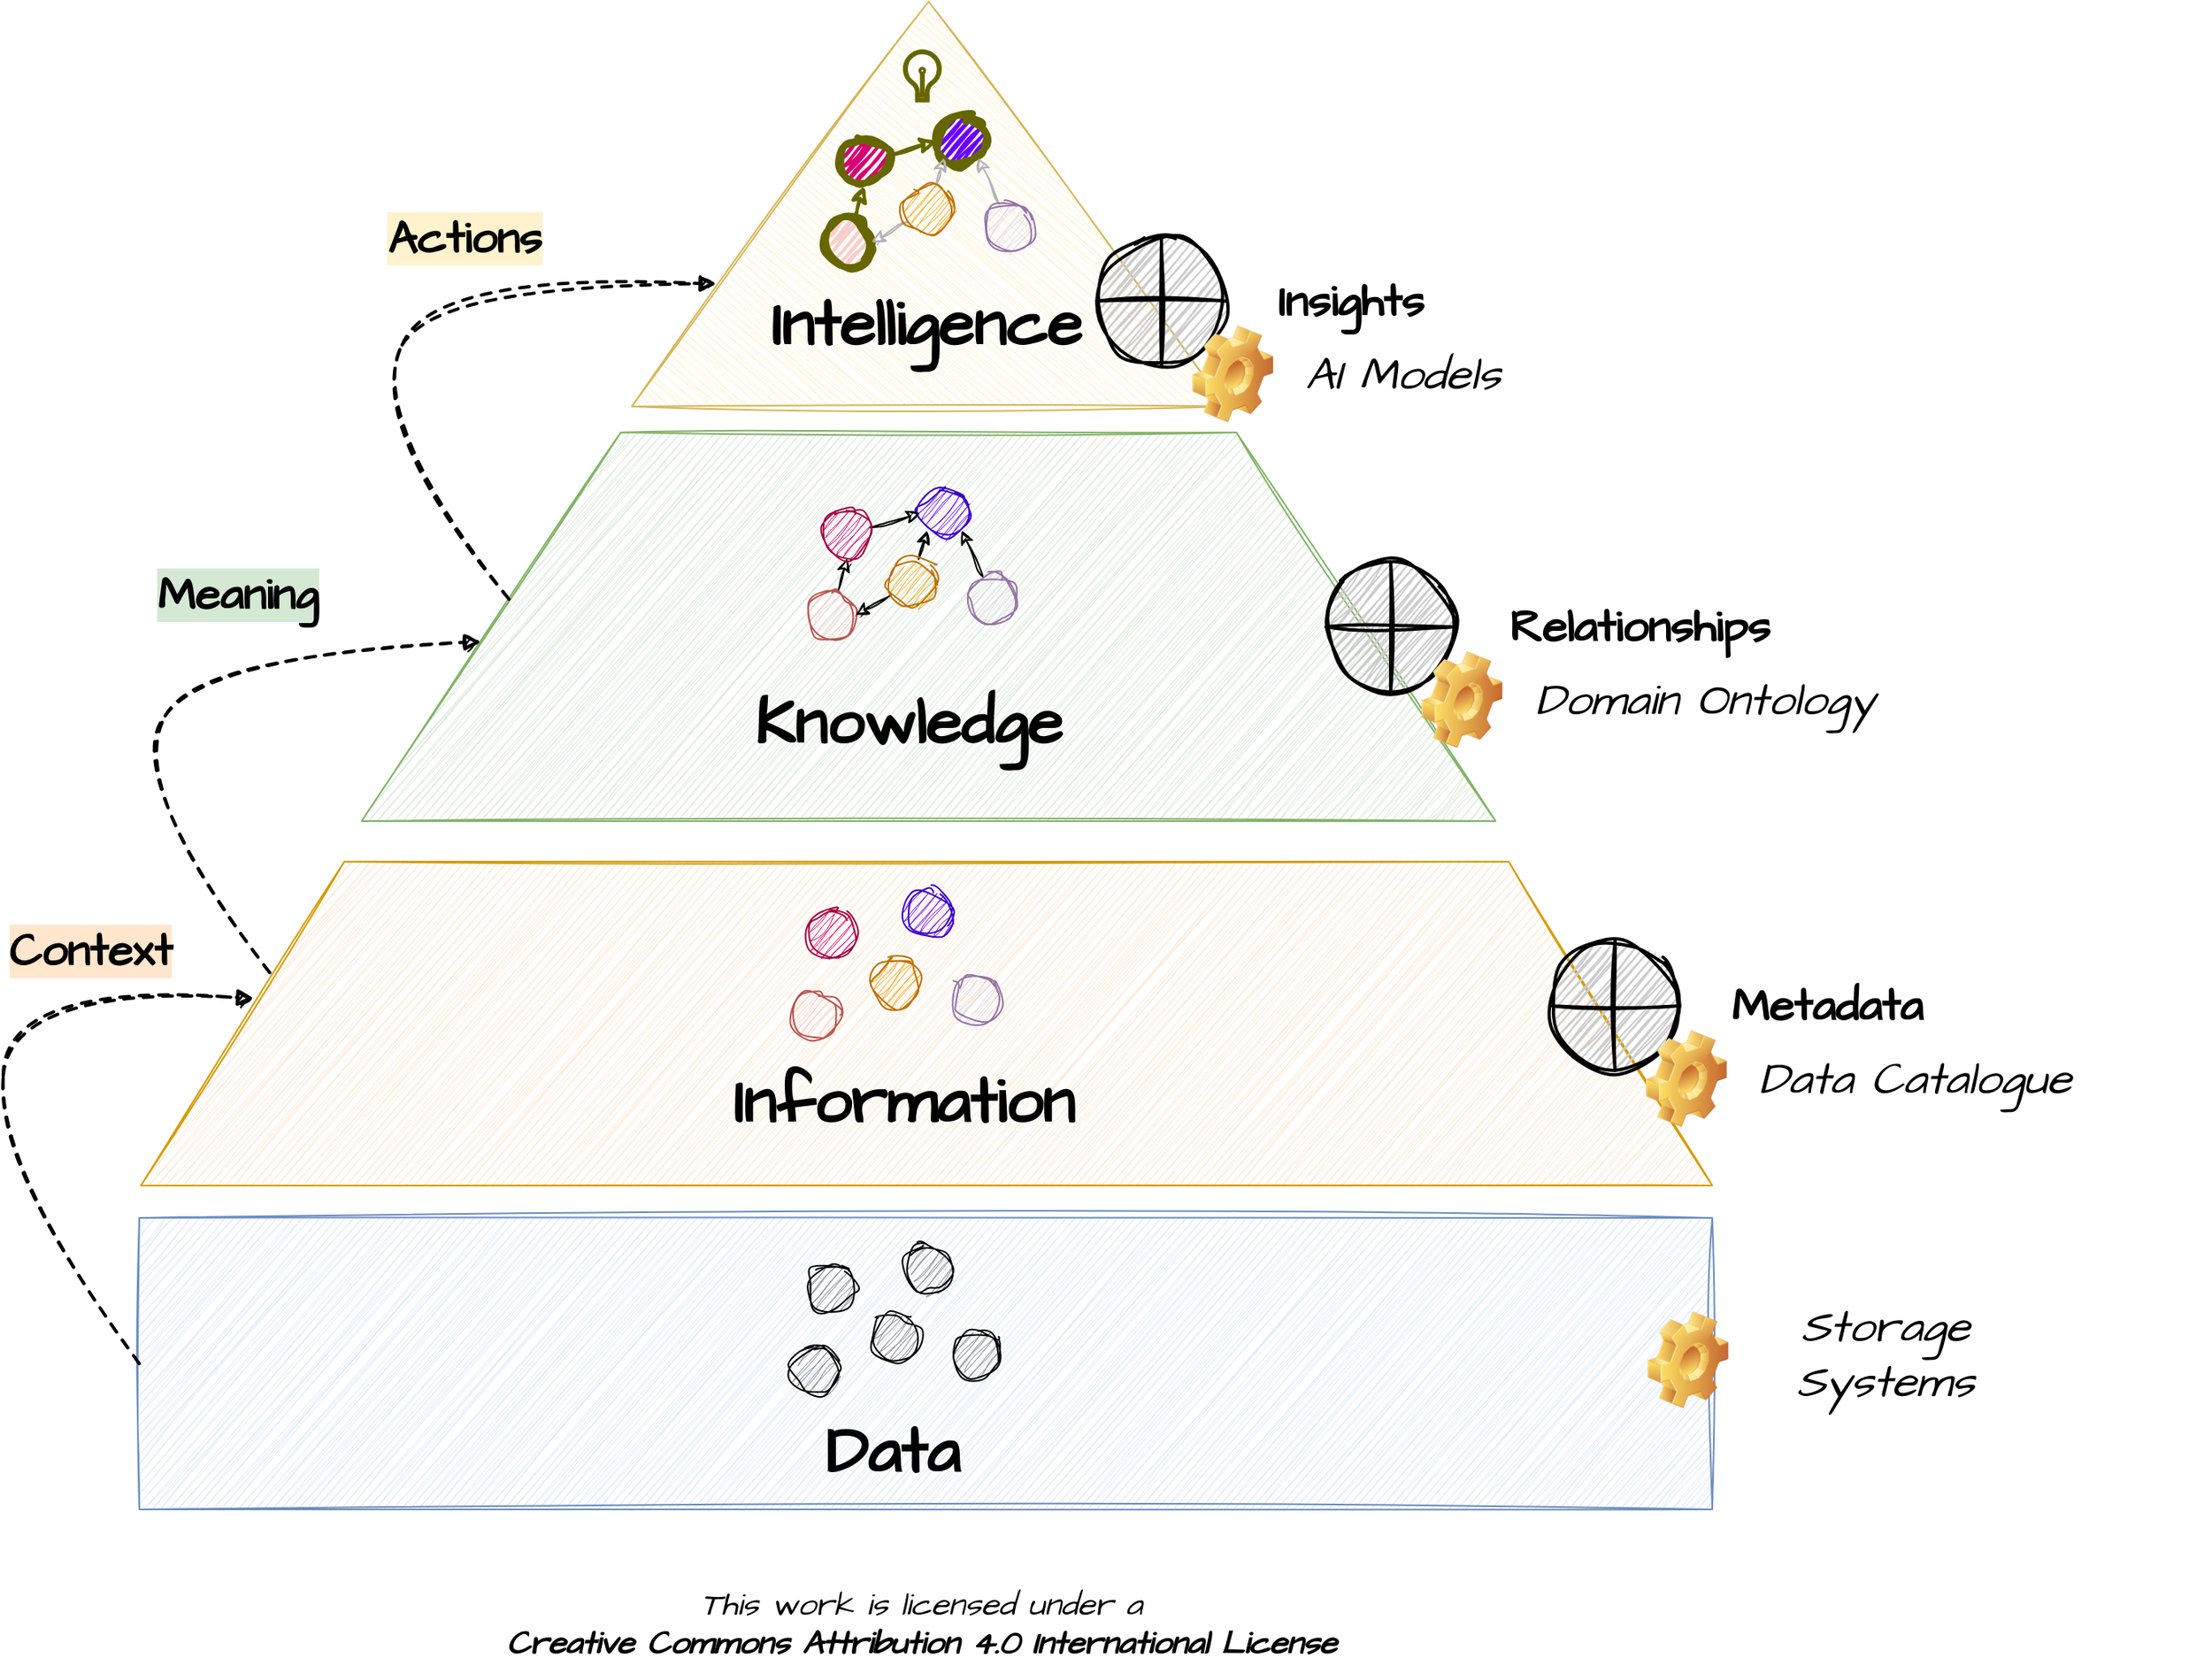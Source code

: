 <mxfile version="22.0.8" type="google">
  <diagram name="010-data-management" id="O0EzCrE9_i2seC9WDiSg">
    <mxGraphModel grid="1" page="1" gridSize="10" guides="1" tooltips="1" connect="1" arrows="1" fold="1" pageScale="1" pageWidth="827" pageHeight="1169" math="0" shadow="0">
      <root>
        <mxCell id="0" />
        <mxCell id="1" parent="0" />
        <mxCell id="VSZ_r1YbwB4cjB5XSmfl-58" value="&lt;div&gt;&lt;i&gt;This work is licensed under a&lt;/i&gt;&lt;/div&gt;&lt;div&gt;&lt;b&gt;&lt;i&gt;Creative Commons Attribution 4.0 International License&lt;/i&gt;&lt;/b&gt;&lt;/div&gt;" style="text;html=1;strokeColor=none;fillColor=none;align=center;verticalAlign=middle;whiteSpace=wrap;rounded=0;fontSize=20;fontFamily=Architects Daughter;" vertex="1" parent="1">
          <mxGeometry x="-92.63" y="1050" width="970" height="60" as="geometry" />
        </mxCell>
        <mxCell id="aHY94LuDdBdMtoXxMUIO-1" value="" style="triangle;whiteSpace=wrap;html=1;sketch=1;hachureGap=4;jiggle=2;curveFitting=1;fontFamily=Architects Daughter;fontSource=https%3A%2F%2Ffonts.googleapis.com%2Fcss%3Ffamily%3DArchitects%2BDaughter;fontSize=20;rotation=-90;fillColor=#fff2cc;fillStyle=auto;strokeColor=#d6b656;" vertex="1" parent="1">
          <mxGeometry x="271.25" y="20.75" width="250" height="366.5" as="geometry" />
        </mxCell>
        <mxCell id="aHY94LuDdBdMtoXxMUIO-2" value="" style="shape=trapezoid;perimeter=trapezoidPerimeter;whiteSpace=wrap;html=1;fixedSize=1;sketch=1;hachureGap=4;jiggle=2;curveFitting=1;fontFamily=Architects Daughter;fontSource=https%3A%2F%2Ffonts.googleapis.com%2Fcss%3Ffamily%3DArchitects%2BDaughter;fontSize=20;size=160;fillColor=#d5e8d4;fillStyle=auto;strokeColor=#82b366;" vertex="1" parent="1">
          <mxGeometry x="46.25" y="345" width="700" height="240" as="geometry" />
        </mxCell>
        <mxCell id="aHY94LuDdBdMtoXxMUIO-3" value="" style="shape=trapezoid;perimeter=trapezoidPerimeter;whiteSpace=wrap;html=1;fixedSize=1;sketch=1;hachureGap=4;jiggle=2;curveFitting=1;fontFamily=Architects Daughter;fontSource=https%3A%2F%2Ffonts.googleapis.com%2Fcss%3Ffamily%3DArchitects%2BDaughter;fontSize=20;size=125.62;fillColor=#ffe6cc;fillStyle=auto;strokeColor=#d79b00;" vertex="1" parent="1">
          <mxGeometry x="-90" y="610" width="970" height="200" as="geometry" />
        </mxCell>
        <mxCell id="aHY94LuDdBdMtoXxMUIO-4" value="" style="rounded=0;whiteSpace=wrap;html=1;sketch=1;hachureGap=4;jiggle=2;curveFitting=1;fontFamily=Architects Daughter;fontSource=https%3A%2F%2Ffonts.googleapis.com%2Fcss%3Ffamily%3DArchitects%2BDaughter;fontSize=20;fillColor=#dae8fc;fillStyle=auto;strokeColor=#6c8ebf;" vertex="1" parent="1">
          <mxGeometry x="-91" y="830" width="971" height="180" as="geometry" />
        </mxCell>
        <mxCell id="aHY94LuDdBdMtoXxMUIO-5" value="&lt;b&gt;&lt;font style=&quot;font-size: 40px;&quot;&gt;Data&lt;/font&gt;&lt;/b&gt;" style="text;html=1;strokeColor=none;fillColor=none;align=center;verticalAlign=middle;whiteSpace=wrap;rounded=0;fontSize=20;fontFamily=Architects Daughter;" vertex="1" parent="1">
          <mxGeometry x="343.77" y="960" width="60" height="30" as="geometry" />
        </mxCell>
        <mxCell id="aHY94LuDdBdMtoXxMUIO-6" value="&lt;b&gt;&lt;font style=&quot;font-size: 40px;&quot;&gt;Information&lt;br&gt;&lt;/font&gt;&lt;/b&gt;" style="text;html=1;strokeColor=none;fillColor=none;align=center;verticalAlign=middle;whiteSpace=wrap;rounded=0;fontSize=20;fontFamily=Architects Daughter;" vertex="1" parent="1">
          <mxGeometry x="350.97" y="744" width="60" height="30" as="geometry" />
        </mxCell>
        <mxCell id="aHY94LuDdBdMtoXxMUIO-7" value="&lt;b&gt;&lt;font style=&quot;font-size: 40px;&quot;&gt;Knowledge&lt;/font&gt;&lt;/b&gt;" style="text;html=1;strokeColor=none;fillColor=none;align=center;verticalAlign=middle;whiteSpace=wrap;rounded=0;fontSize=20;fontFamily=Architects Daughter;" vertex="1" parent="1">
          <mxGeometry x="354" y="510" width="60" height="30" as="geometry" />
        </mxCell>
        <mxCell id="aHY94LuDdBdMtoXxMUIO-8" value="&lt;b&gt;&lt;font style=&quot;font-size: 40px;&quot;&gt;Intelligence&lt;br&gt;&lt;/font&gt;&lt;/b&gt;" style="text;html=1;strokeColor=none;fillColor=none;align=center;verticalAlign=middle;whiteSpace=wrap;rounded=0;fontSize=20;fontFamily=Architects Daughter;" vertex="1" parent="1">
          <mxGeometry x="364.5" y="263.85" width="60" height="30" as="geometry" />
        </mxCell>
        <mxCell id="aHY94LuDdBdMtoXxMUIO-9" value="" style="curved=1;endArrow=block;html=1;rounded=0;sketch=1;hachureGap=4;jiggle=2;curveFitting=1;fontFamily=Architects Daughter;fontSource=https%3A%2F%2Ffonts.googleapis.com%2Fcss%3Ffamily%3DArchitects%2BDaughter;fontSize=16;exitX=0;exitY=0.5;exitDx=0;exitDy=0;endFill=1;entryX=0.072;entryY=0.423;entryDx=0;entryDy=0;entryPerimeter=0;dashed=1;strokeWidth=2;" edge="1" parent="1" source="aHY94LuDdBdMtoXxMUIO-4" target="aHY94LuDdBdMtoXxMUIO-3">
          <mxGeometry width="50" height="50" relative="1" as="geometry">
            <mxPoint x="-167" y="825" as="sourcePoint" />
            <mxPoint x="-40" y="685" as="targetPoint" />
            <Array as="points">
              <mxPoint x="-180" y="800" />
              <mxPoint x="-170" y="685" />
            </Array>
          </mxGeometry>
        </mxCell>
        <mxCell id="aHY94LuDdBdMtoXxMUIO-10" value="&lt;font style=&quot;font-size: 28px;&quot;&gt;Context&lt;/font&gt;" style="text;html=1;strokeColor=none;fillColor=default;align=center;verticalAlign=middle;whiteSpace=wrap;rounded=0;fontSize=28;fontFamily=Architects Daughter;fontStyle=1;labelBackgroundColor=#FFE6CC;" vertex="1" parent="1">
          <mxGeometry x="-151" y="650" width="60" height="30" as="geometry" />
        </mxCell>
        <mxCell id="aHY94LuDdBdMtoXxMUIO-11" value="" style="curved=1;endArrow=block;html=1;rounded=0;sketch=1;hachureGap=4;jiggle=2;curveFitting=1;fontFamily=Architects Daughter;fontSource=https%3A%2F%2Ffonts.googleapis.com%2Fcss%3Ffamily%3DArchitects%2BDaughter;fontSize=16;endFill=1;exitX=0.082;exitY=0.343;exitDx=0;exitDy=0;exitPerimeter=0;dashed=1;strokeWidth=2;" edge="1" parent="1" source="aHY94LuDdBdMtoXxMUIO-3" target="aHY94LuDdBdMtoXxMUIO-2">
          <mxGeometry width="50" height="50" relative="1" as="geometry">
            <mxPoint x="-20" y="680" as="sourcePoint" />
            <mxPoint x="60" y="480" as="targetPoint" />
            <Array as="points">
              <mxPoint x="-100" y="560" />
              <mxPoint x="-50" y="480" />
            </Array>
          </mxGeometry>
        </mxCell>
        <mxCell id="aHY94LuDdBdMtoXxMUIO-12" value="&lt;font style=&quot;font-size: 28px;&quot;&gt;Meaning&lt;/font&gt;" style="text;html=1;strokeColor=none;fillColor=none;align=center;verticalAlign=middle;whiteSpace=wrap;rounded=0;fontSize=28;fontFamily=Architects Daughter;fontStyle=1;labelBackgroundColor=#D5E8D4;" vertex="1" parent="1">
          <mxGeometry x="-60" y="430" width="60" height="30" as="geometry" />
        </mxCell>
        <mxCell id="aHY94LuDdBdMtoXxMUIO-13" value="" style="curved=1;endArrow=block;html=1;rounded=0;sketch=1;hachureGap=4;jiggle=2;curveFitting=1;fontFamily=Architects Daughter;fontSource=https%3A%2F%2Ffonts.googleapis.com%2Fcss%3Ffamily%3DArchitects%2BDaughter;fontSize=16;endFill=1;exitX=0.13;exitY=0.429;exitDx=0;exitDy=0;exitPerimeter=0;dashed=1;strokeWidth=2;entryX=0.303;entryY=0.143;entryDx=0;entryDy=0;entryPerimeter=0;" edge="1" parent="1" source="aHY94LuDdBdMtoXxMUIO-2" target="aHY94LuDdBdMtoXxMUIO-1">
          <mxGeometry width="50" height="50" relative="1" as="geometry">
            <mxPoint x="136.25" y="450" as="sourcePoint" />
            <mxPoint x="266.25" y="245" as="targetPoint" />
            <Array as="points">
              <mxPoint x="46.25" y="331" />
              <mxPoint x="96.25" y="251" />
            </Array>
          </mxGeometry>
        </mxCell>
        <mxCell id="aHY94LuDdBdMtoXxMUIO-14" value="&lt;font style=&quot;font-size: 28px;&quot;&gt;Actions&lt;/font&gt;" style="text;html=1;strokeColor=none;fillColor=none;align=center;verticalAlign=middle;whiteSpace=wrap;rounded=0;fontSize=28;fontFamily=Architects Daughter;fontStyle=1;labelBackgroundColor=#FFF2CC;" vertex="1" parent="1">
          <mxGeometry x="80" y="210" width="60" height="30" as="geometry" />
        </mxCell>
        <mxCell id="aHY94LuDdBdMtoXxMUIO-15" value="&lt;font style=&quot;font-size: 28px;&quot;&gt;Insights&lt;br&gt;&lt;/font&gt;" style="text;html=1;strokeColor=none;fillColor=none;align=left;verticalAlign=middle;whiteSpace=wrap;rounded=0;fontSize=28;fontFamily=Architects Daughter;fontStyle=1" vertex="1" parent="1">
          <mxGeometry x="610" y="248.85" width="230" height="30" as="geometry" />
        </mxCell>
        <mxCell id="aHY94LuDdBdMtoXxMUIO-16" value="" style="shape=orEllipse;perimeter=ellipsePerimeter;whiteSpace=wrap;html=1;backgroundOutline=1;sketch=1;hachureGap=4;jiggle=2;curveFitting=1;fontFamily=Architects Daughter;fontSource=https%3A%2F%2Ffonts.googleapis.com%2Fcss%3Ffamily%3DArchitects%2BDaughter;fontSize=20;fillColor=#CCCCCC;strokeWidth=2;" vertex="1" parent="1">
          <mxGeometry x="500" y="223.85" width="80" height="80" as="geometry" />
        </mxCell>
        <mxCell id="aHY94LuDdBdMtoXxMUIO-17" value="" style="shape=image;html=1;verticalLabelPosition=bottom;verticalAlign=top;imageAspect=0;image=img/clipart/Gear_128x128.png;sketch=1;hachureGap=4;jiggle=2;curveFitting=1;fontFamily=Architects Daughter;fontSource=https%3A%2F%2Ffonts.googleapis.com%2Fcss%3Ffamily%3DArchitects%2BDaughter;fontSize=20;" vertex="1" parent="1">
          <mxGeometry x="559" y="278.85" width="50" height="60" as="geometry" />
        </mxCell>
        <mxCell id="aHY94LuDdBdMtoXxMUIO-18" value="&lt;font style=&quot;font-size: 28px;&quot;&gt;AI Models&lt;br&gt;&lt;/font&gt;" style="text;html=1;strokeColor=none;fillColor=none;align=left;verticalAlign=middle;whiteSpace=wrap;rounded=0;fontSize=28;fontFamily=Architects Daughter;fontStyle=2" vertex="1" parent="1">
          <mxGeometry x="627" y="293.85" width="280" height="30" as="geometry" />
        </mxCell>
        <mxCell id="aHY94LuDdBdMtoXxMUIO-19" value="" style="shape=image;html=1;verticalLabelPosition=bottom;verticalAlign=top;imageAspect=0;image=img/clipart/Gear_128x128.png;sketch=1;hachureGap=4;jiggle=2;curveFitting=1;fontFamily=Architects Daughter;fontSource=https%3A%2F%2Ffonts.googleapis.com%2Fcss%3Ffamily%3DArchitects%2BDaughter;fontSize=20;" vertex="1" parent="1">
          <mxGeometry x="840" y="887.63" width="50" height="60" as="geometry" />
        </mxCell>
        <mxCell id="aHY94LuDdBdMtoXxMUIO-20" value="&lt;font style=&quot;font-size: 28px;&quot;&gt;Storage Systems&lt;br&gt;&lt;/font&gt;" style="text;html=1;strokeColor=none;fillColor=none;align=center;verticalAlign=middle;whiteSpace=wrap;rounded=0;fontSize=28;fontFamily=Architects Daughter;fontStyle=2" vertex="1" parent="1">
          <mxGeometry x="907" y="881.38" width="160" height="65" as="geometry" />
        </mxCell>
        <mxCell id="aHY94LuDdBdMtoXxMUIO-21" value="" style="html=1;verticalLabelPosition=bottom;align=center;labelBackgroundColor=#ffffff;verticalAlign=top;strokeWidth=3;strokeColor=#666600;shadow=0;dashed=0;shape=mxgraph.ios7.icons.lightbulb;hachureGap=4;fontFamily=Architects Daughter;fontSource=https%3A%2F%2Ffonts.googleapis.com%2Fcss%3Ffamily%3DArchitects%2BDaughter;fontSize=20;" vertex="1" parent="1">
          <mxGeometry x="380.97" y="110" width="22.8" height="29.7" as="geometry" />
        </mxCell>
        <mxCell id="aHY94LuDdBdMtoXxMUIO-22" value="" style="ellipse;whiteSpace=wrap;html=1;aspect=fixed;sketch=1;hachureGap=4;jiggle=2;curveFitting=1;fontFamily=Architects Daughter;fontSource=https%3A%2F%2Ffonts.googleapis.com%2Fcss%3Ffamily%3DArchitects%2BDaughter;fontSize=20;fillColor=#808080;" vertex="1" parent="1">
          <mxGeometry x="310.97" y="908.88" width="30" height="30" as="geometry" />
        </mxCell>
        <mxCell id="aHY94LuDdBdMtoXxMUIO-23" value="" style="ellipse;whiteSpace=wrap;html=1;aspect=fixed;sketch=1;hachureGap=4;jiggle=2;curveFitting=1;fontFamily=Architects Daughter;fontSource=https%3A%2F%2Ffonts.googleapis.com%2Fcss%3Ffamily%3DArchitects%2BDaughter;fontSize=20;fillColor=#808080;" vertex="1" parent="1">
          <mxGeometry x="380.97" y="846.13" width="30" height="30" as="geometry" />
        </mxCell>
        <mxCell id="aHY94LuDdBdMtoXxMUIO-24" value="" style="ellipse;whiteSpace=wrap;html=1;aspect=fixed;sketch=1;hachureGap=4;jiggle=2;curveFitting=1;fontFamily=Architects Daughter;fontSource=https%3A%2F%2Ffonts.googleapis.com%2Fcss%3Ffamily%3DArchitects%2BDaughter;fontSize=20;fillColor=#808080;" vertex="1" parent="1">
          <mxGeometry x="360.97" y="888.88" width="30" height="30" as="geometry" />
        </mxCell>
        <mxCell id="aHY94LuDdBdMtoXxMUIO-25" value="" style="ellipse;whiteSpace=wrap;html=1;aspect=fixed;sketch=1;hachureGap=4;jiggle=2;curveFitting=1;fontFamily=Architects Daughter;fontSource=https%3A%2F%2Ffonts.googleapis.com%2Fcss%3Ffamily%3DArchitects%2BDaughter;fontSize=20;fillColor=#808080;" vertex="1" parent="1">
          <mxGeometry x="410.97" y="898.88" width="30" height="30" as="geometry" />
        </mxCell>
        <mxCell id="aHY94LuDdBdMtoXxMUIO-26" value="" style="ellipse;whiteSpace=wrap;html=1;aspect=fixed;sketch=1;hachureGap=4;jiggle=2;curveFitting=1;fontFamily=Architects Daughter;fontSource=https%3A%2F%2Ffonts.googleapis.com%2Fcss%3Ffamily%3DArchitects%2BDaughter;fontSize=20;fillColor=#808080;" vertex="1" parent="1">
          <mxGeometry x="320.97" y="858.88" width="30" height="30" as="geometry" />
        </mxCell>
        <mxCell id="aHY94LuDdBdMtoXxMUIO-27" value="" style="ellipse;whiteSpace=wrap;html=1;aspect=fixed;sketch=1;hachureGap=4;jiggle=2;curveFitting=1;fontFamily=Architects Daughter;fontSource=https%3A%2F%2Ffonts.googleapis.com%2Fcss%3Ffamily%3DArchitects%2BDaughter;fontSize=20;fillColor=#f8cecc;strokeColor=#b85450;" vertex="1" parent="1">
          <mxGeometry x="310.97" y="689.75" width="30" height="30" as="geometry" />
        </mxCell>
        <mxCell id="aHY94LuDdBdMtoXxMUIO-28" value="" style="ellipse;whiteSpace=wrap;html=1;aspect=fixed;sketch=1;hachureGap=4;jiggle=2;curveFitting=1;fontFamily=Architects Daughter;fontSource=https%3A%2F%2Ffonts.googleapis.com%2Fcss%3Ffamily%3DArchitects%2BDaughter;fontSize=20;fillColor=#6a00ff;fontColor=#ffffff;strokeColor=#3700CC;" vertex="1" parent="1">
          <mxGeometry x="380.97" y="627" width="30" height="30" as="geometry" />
        </mxCell>
        <mxCell id="aHY94LuDdBdMtoXxMUIO-29" value="" style="ellipse;whiteSpace=wrap;html=1;aspect=fixed;sketch=1;hachureGap=4;jiggle=2;curveFitting=1;fontFamily=Architects Daughter;fontSource=https%3A%2F%2Ffonts.googleapis.com%2Fcss%3Ffamily%3DArchitects%2BDaughter;fontSize=20;fillColor=#f0a30a;fontColor=#000000;strokeColor=#BD7000;" vertex="1" parent="1">
          <mxGeometry x="360.97" y="669.75" width="30" height="30" as="geometry" />
        </mxCell>
        <mxCell id="aHY94LuDdBdMtoXxMUIO-30" value="" style="ellipse;whiteSpace=wrap;html=1;aspect=fixed;sketch=1;hachureGap=4;jiggle=2;curveFitting=1;fontFamily=Architects Daughter;fontSource=https%3A%2F%2Ffonts.googleapis.com%2Fcss%3Ffamily%3DArchitects%2BDaughter;fontSize=20;fillColor=#e1d5e7;strokeColor=#9673a6;" vertex="1" parent="1">
          <mxGeometry x="410.97" y="679.75" width="30" height="30" as="geometry" />
        </mxCell>
        <mxCell id="aHY94LuDdBdMtoXxMUIO-31" value="" style="ellipse;whiteSpace=wrap;html=1;aspect=fixed;sketch=1;hachureGap=4;jiggle=2;curveFitting=1;fontFamily=Architects Daughter;fontSource=https%3A%2F%2Ffonts.googleapis.com%2Fcss%3Ffamily%3DArchitects%2BDaughter;fontSize=20;fillColor=#d80073;fontColor=#ffffff;strokeColor=#A50040;" vertex="1" parent="1">
          <mxGeometry x="320.97" y="639.75" width="30" height="30" as="geometry" />
        </mxCell>
        <mxCell id="aHY94LuDdBdMtoXxMUIO-32" style="edgeStyle=none;rounded=0;sketch=1;hachureGap=4;jiggle=2;curveFitting=1;orthogonalLoop=1;jettySize=auto;html=1;entryX=0.5;entryY=1;entryDx=0;entryDy=0;fontFamily=Architects Daughter;fontSource=https%3A%2F%2Ffonts.googleapis.com%2Fcss%3Ffamily%3DArchitects%2BDaughter;fontSize=16;" edge="1" parent="1" source="aHY94LuDdBdMtoXxMUIO-33" target="aHY94LuDdBdMtoXxMUIO-41">
          <mxGeometry relative="1" as="geometry" />
        </mxCell>
        <mxCell id="aHY94LuDdBdMtoXxMUIO-33" value="" style="ellipse;whiteSpace=wrap;html=1;aspect=fixed;sketch=1;hachureGap=4;jiggle=2;curveFitting=1;fontFamily=Architects Daughter;fontSource=https%3A%2F%2Ffonts.googleapis.com%2Fcss%3Ffamily%3DArchitects%2BDaughter;fontSize=20;fillColor=#f8cecc;strokeColor=#b85450;" vertex="1" parent="1">
          <mxGeometry x="320.97" y="442.75" width="30" height="30" as="geometry" />
        </mxCell>
        <mxCell id="aHY94LuDdBdMtoXxMUIO-34" value="" style="ellipse;whiteSpace=wrap;html=1;aspect=fixed;sketch=1;hachureGap=4;jiggle=2;curveFitting=1;fontFamily=Architects Daughter;fontSource=https%3A%2F%2Ffonts.googleapis.com%2Fcss%3Ffamily%3DArchitects%2BDaughter;fontSize=20;fillColor=#6a00ff;fontColor=#ffffff;strokeColor=#3700CC;" vertex="1" parent="1">
          <mxGeometry x="390.97" y="380" width="30" height="30" as="geometry" />
        </mxCell>
        <mxCell id="aHY94LuDdBdMtoXxMUIO-35" style="edgeStyle=none;rounded=0;sketch=1;hachureGap=4;jiggle=2;curveFitting=1;orthogonalLoop=1;jettySize=auto;html=1;entryX=1;entryY=0.5;entryDx=0;entryDy=0;fontFamily=Architects Daughter;fontSource=https%3A%2F%2Ffonts.googleapis.com%2Fcss%3Ffamily%3DArchitects%2BDaughter;fontSize=16;" edge="1" parent="1" source="aHY94LuDdBdMtoXxMUIO-37" target="aHY94LuDdBdMtoXxMUIO-33">
          <mxGeometry relative="1" as="geometry" />
        </mxCell>
        <mxCell id="aHY94LuDdBdMtoXxMUIO-36" style="edgeStyle=none;rounded=0;sketch=1;hachureGap=4;jiggle=2;curveFitting=1;orthogonalLoop=1;jettySize=auto;html=1;entryX=0;entryY=1;entryDx=0;entryDy=0;fontFamily=Architects Daughter;fontSource=https%3A%2F%2Ffonts.googleapis.com%2Fcss%3Ffamily%3DArchitects%2BDaughter;fontSize=16;" edge="1" parent="1" source="aHY94LuDdBdMtoXxMUIO-37" target="aHY94LuDdBdMtoXxMUIO-34">
          <mxGeometry relative="1" as="geometry" />
        </mxCell>
        <mxCell id="aHY94LuDdBdMtoXxMUIO-37" value="" style="ellipse;whiteSpace=wrap;html=1;aspect=fixed;sketch=1;hachureGap=4;jiggle=2;curveFitting=1;fontFamily=Architects Daughter;fontSource=https%3A%2F%2Ffonts.googleapis.com%2Fcss%3Ffamily%3DArchitects%2BDaughter;fontSize=20;fillColor=#f0a30a;fontColor=#000000;strokeColor=#BD7000;" vertex="1" parent="1">
          <mxGeometry x="370.97" y="422.75" width="30" height="30" as="geometry" />
        </mxCell>
        <mxCell id="aHY94LuDdBdMtoXxMUIO-38" style="edgeStyle=none;rounded=0;sketch=1;hachureGap=4;jiggle=2;curveFitting=1;orthogonalLoop=1;jettySize=auto;html=1;entryX=1;entryY=1;entryDx=0;entryDy=0;fontFamily=Architects Daughter;fontSource=https%3A%2F%2Ffonts.googleapis.com%2Fcss%3Ffamily%3DArchitects%2BDaughter;fontSize=16;" edge="1" parent="1" source="aHY94LuDdBdMtoXxMUIO-39" target="aHY94LuDdBdMtoXxMUIO-34">
          <mxGeometry relative="1" as="geometry" />
        </mxCell>
        <mxCell id="aHY94LuDdBdMtoXxMUIO-39" value="" style="ellipse;whiteSpace=wrap;html=1;aspect=fixed;sketch=1;hachureGap=4;jiggle=2;curveFitting=1;fontFamily=Architects Daughter;fontSource=https%3A%2F%2Ffonts.googleapis.com%2Fcss%3Ffamily%3DArchitects%2BDaughter;fontSize=20;fillColor=#e1d5e7;strokeColor=#9673a6;" vertex="1" parent="1">
          <mxGeometry x="420.97" y="432.75" width="30" height="30" as="geometry" />
        </mxCell>
        <mxCell id="aHY94LuDdBdMtoXxMUIO-40" style="edgeStyle=none;rounded=0;sketch=1;hachureGap=4;jiggle=2;curveFitting=1;orthogonalLoop=1;jettySize=auto;html=1;entryX=0;entryY=0.5;entryDx=0;entryDy=0;fontFamily=Architects Daughter;fontSource=https%3A%2F%2Ffonts.googleapis.com%2Fcss%3Ffamily%3DArchitects%2BDaughter;fontSize=16;" edge="1" parent="1" source="aHY94LuDdBdMtoXxMUIO-41" target="aHY94LuDdBdMtoXxMUIO-34">
          <mxGeometry relative="1" as="geometry" />
        </mxCell>
        <mxCell id="aHY94LuDdBdMtoXxMUIO-41" value="" style="ellipse;whiteSpace=wrap;html=1;aspect=fixed;sketch=1;hachureGap=4;jiggle=2;curveFitting=1;fontFamily=Architects Daughter;fontSource=https%3A%2F%2Ffonts.googleapis.com%2Fcss%3Ffamily%3DArchitects%2BDaughter;fontSize=20;fillColor=#d80073;fontColor=#ffffff;strokeColor=#A50040;" vertex="1" parent="1">
          <mxGeometry x="330.97" y="392.75" width="30" height="30" as="geometry" />
        </mxCell>
        <mxCell id="aHY94LuDdBdMtoXxMUIO-42" style="edgeStyle=none;rounded=0;sketch=1;hachureGap=4;jiggle=2;curveFitting=1;orthogonalLoop=1;jettySize=auto;html=1;entryX=0.5;entryY=1;entryDx=0;entryDy=0;fontFamily=Architects Daughter;fontSource=https%3A%2F%2Ffonts.googleapis.com%2Fcss%3Ffamily%3DArchitects%2BDaughter;fontSize=16;strokeColor=#666600;strokeWidth=2;" edge="1" parent="1" source="aHY94LuDdBdMtoXxMUIO-43" target="aHY94LuDdBdMtoXxMUIO-51">
          <mxGeometry relative="1" as="geometry" />
        </mxCell>
        <mxCell id="aHY94LuDdBdMtoXxMUIO-43" value="" style="ellipse;whiteSpace=wrap;html=1;aspect=fixed;sketch=1;hachureGap=4;jiggle=2;curveFitting=1;fontFamily=Architects Daughter;fontSource=https%3A%2F%2Ffonts.googleapis.com%2Fcss%3Ffamily%3DArchitects%2BDaughter;fontSize=20;fillColor=#f8cecc;strokeColor=#666600;strokeWidth=4;" vertex="1" parent="1">
          <mxGeometry x="331.25" y="212.75" width="30" height="30" as="geometry" />
        </mxCell>
        <mxCell id="aHY94LuDdBdMtoXxMUIO-44" value="" style="ellipse;whiteSpace=wrap;html=1;aspect=fixed;sketch=1;hachureGap=4;jiggle=2;curveFitting=1;fontFamily=Architects Daughter;fontSource=https%3A%2F%2Ffonts.googleapis.com%2Fcss%3Ffamily%3DArchitects%2BDaughter;fontSize=20;fillColor=#6a00ff;fontColor=#ffffff;strokeColor=#666600;strokeWidth=4;" vertex="1" parent="1">
          <mxGeometry x="401.25" y="150" width="30" height="30" as="geometry" />
        </mxCell>
        <mxCell id="aHY94LuDdBdMtoXxMUIO-45" style="edgeStyle=none;rounded=0;sketch=1;hachureGap=4;jiggle=2;curveFitting=1;orthogonalLoop=1;jettySize=auto;html=1;entryX=1;entryY=0.5;entryDx=0;entryDy=0;fontFamily=Architects Daughter;fontSource=https%3A%2F%2Ffonts.googleapis.com%2Fcss%3Ffamily%3DArchitects%2BDaughter;fontSize=16;strokeColor=#B3B3B3;" edge="1" parent="1" source="aHY94LuDdBdMtoXxMUIO-47" target="aHY94LuDdBdMtoXxMUIO-43">
          <mxGeometry relative="1" as="geometry" />
        </mxCell>
        <mxCell id="aHY94LuDdBdMtoXxMUIO-46" style="edgeStyle=none;rounded=0;sketch=1;hachureGap=4;jiggle=2;curveFitting=1;orthogonalLoop=1;jettySize=auto;html=1;entryX=0;entryY=1;entryDx=0;entryDy=0;fontFamily=Architects Daughter;fontSource=https%3A%2F%2Ffonts.googleapis.com%2Fcss%3Ffamily%3DArchitects%2BDaughter;fontSize=16;strokeColor=#B3B3B3;" edge="1" parent="1" source="aHY94LuDdBdMtoXxMUIO-47" target="aHY94LuDdBdMtoXxMUIO-44">
          <mxGeometry relative="1" as="geometry" />
        </mxCell>
        <mxCell id="aHY94LuDdBdMtoXxMUIO-47" value="" style="ellipse;whiteSpace=wrap;html=1;aspect=fixed;sketch=1;hachureGap=4;jiggle=2;curveFitting=1;fontFamily=Architects Daughter;fontSource=https%3A%2F%2Ffonts.googleapis.com%2Fcss%3Ffamily%3DArchitects%2BDaughter;fontSize=20;fillColor=#f0a30a;fontColor=#000000;strokeColor=#BD7000;strokeWidth=1;" vertex="1" parent="1">
          <mxGeometry x="381.25" y="192.75" width="30" height="30" as="geometry" />
        </mxCell>
        <mxCell id="aHY94LuDdBdMtoXxMUIO-48" style="edgeStyle=none;rounded=0;sketch=1;hachureGap=4;jiggle=2;curveFitting=1;orthogonalLoop=1;jettySize=auto;html=1;entryX=1;entryY=1;entryDx=0;entryDy=0;fontFamily=Architects Daughter;fontSource=https%3A%2F%2Ffonts.googleapis.com%2Fcss%3Ffamily%3DArchitects%2BDaughter;fontSize=16;strokeColor=#B3B3B3;" edge="1" parent="1" source="aHY94LuDdBdMtoXxMUIO-49" target="aHY94LuDdBdMtoXxMUIO-44">
          <mxGeometry relative="1" as="geometry" />
        </mxCell>
        <mxCell id="aHY94LuDdBdMtoXxMUIO-49" value="" style="ellipse;whiteSpace=wrap;html=1;aspect=fixed;sketch=1;hachureGap=4;jiggle=2;curveFitting=1;fontFamily=Architects Daughter;fontSource=https%3A%2F%2Ffonts.googleapis.com%2Fcss%3Ffamily%3DArchitects%2BDaughter;fontSize=20;fillColor=#e1d5e7;strokeColor=#9673a6;strokeWidth=1;" vertex="1" parent="1">
          <mxGeometry x="431.25" y="202.75" width="30" height="30" as="geometry" />
        </mxCell>
        <mxCell id="aHY94LuDdBdMtoXxMUIO-50" style="edgeStyle=none;rounded=0;sketch=1;hachureGap=4;jiggle=2;curveFitting=1;orthogonalLoop=1;jettySize=auto;html=1;entryX=0;entryY=0.5;entryDx=0;entryDy=0;fontFamily=Architects Daughter;fontSource=https%3A%2F%2Ffonts.googleapis.com%2Fcss%3Ffamily%3DArchitects%2BDaughter;fontSize=16;strokeColor=#666600;strokeWidth=2;" edge="1" parent="1" source="aHY94LuDdBdMtoXxMUIO-51" target="aHY94LuDdBdMtoXxMUIO-44">
          <mxGeometry relative="1" as="geometry" />
        </mxCell>
        <mxCell id="aHY94LuDdBdMtoXxMUIO-51" value="" style="ellipse;whiteSpace=wrap;html=1;aspect=fixed;sketch=1;hachureGap=4;jiggle=2;curveFitting=1;fontFamily=Architects Daughter;fontSource=https%3A%2F%2Ffonts.googleapis.com%2Fcss%3Ffamily%3DArchitects%2BDaughter;fontSize=20;fillColor=#d80073;fontColor=#ffffff;strokeColor=#666600;strokeWidth=4;" vertex="1" parent="1">
          <mxGeometry x="341.25" y="162.75" width="30" height="30" as="geometry" />
        </mxCell>
        <mxCell id="aHY94LuDdBdMtoXxMUIO-52" value="&lt;font style=&quot;font-size: 28px;&quot;&gt;Relationships&lt;br&gt;&lt;/font&gt;" style="text;html=1;strokeColor=none;fillColor=none;align=left;verticalAlign=middle;whiteSpace=wrap;rounded=0;fontSize=28;fontFamily=Architects Daughter;fontStyle=1" vertex="1" parent="1">
          <mxGeometry x="752.5" y="450" width="230" height="30" as="geometry" />
        </mxCell>
        <mxCell id="aHY94LuDdBdMtoXxMUIO-53" value="" style="shape=orEllipse;perimeter=ellipsePerimeter;whiteSpace=wrap;html=1;backgroundOutline=1;sketch=1;hachureGap=4;jiggle=2;curveFitting=1;fontFamily=Architects Daughter;fontSource=https%3A%2F%2Ffonts.googleapis.com%2Fcss%3Ffamily%3DArchitects%2BDaughter;fontSize=20;fillColor=#CCCCCC;strokeWidth=2;" vertex="1" parent="1">
          <mxGeometry x="641.5" y="425" width="80" height="80" as="geometry" />
        </mxCell>
        <mxCell id="aHY94LuDdBdMtoXxMUIO-54" value="" style="shape=image;html=1;verticalLabelPosition=bottom;verticalAlign=top;imageAspect=0;image=img/clipart/Gear_128x128.png;sketch=1;hachureGap=4;jiggle=2;curveFitting=1;fontFamily=Architects Daughter;fontSource=https%3A%2F%2Ffonts.googleapis.com%2Fcss%3Ffamily%3DArchitects%2BDaughter;fontSize=20;" vertex="1" parent="1">
          <mxGeometry x="700.5" y="480" width="50" height="60" as="geometry" />
        </mxCell>
        <mxCell id="aHY94LuDdBdMtoXxMUIO-55" value="&lt;font style=&quot;font-size: 28px;&quot;&gt;Domain Ontology&lt;br&gt;&lt;/font&gt;" style="text;html=1;strokeColor=none;fillColor=none;align=left;verticalAlign=middle;whiteSpace=wrap;rounded=0;fontSize=28;fontFamily=Architects Daughter;fontStyle=2" vertex="1" parent="1">
          <mxGeometry x="768.5" y="495" width="280" height="30" as="geometry" />
        </mxCell>
        <mxCell id="aHY94LuDdBdMtoXxMUIO-56" value="&lt;font style=&quot;font-size: 28px;&quot;&gt;Metadata&lt;br&gt;&lt;/font&gt;" style="text;html=1;strokeColor=none;fillColor=none;align=left;verticalAlign=middle;whiteSpace=wrap;rounded=0;fontSize=28;fontFamily=Architects Daughter;fontStyle=1" vertex="1" parent="1">
          <mxGeometry x="890" y="684" width="230" height="30" as="geometry" />
        </mxCell>
        <mxCell id="aHY94LuDdBdMtoXxMUIO-57" value="" style="shape=orEllipse;perimeter=ellipsePerimeter;whiteSpace=wrap;html=1;backgroundOutline=1;sketch=1;hachureGap=4;jiggle=2;curveFitting=1;fontFamily=Architects Daughter;fontSource=https%3A%2F%2Ffonts.googleapis.com%2Fcss%3Ffamily%3DArchitects%2BDaughter;fontSize=20;fillColor=#CCCCCC;strokeWidth=2;" vertex="1" parent="1">
          <mxGeometry x="780" y="659" width="80" height="80" as="geometry" />
        </mxCell>
        <mxCell id="aHY94LuDdBdMtoXxMUIO-58" value="" style="shape=image;html=1;verticalLabelPosition=bottom;verticalAlign=top;imageAspect=0;image=img/clipart/Gear_128x128.png;sketch=1;hachureGap=4;jiggle=2;curveFitting=1;fontFamily=Architects Daughter;fontSource=https%3A%2F%2Ffonts.googleapis.com%2Fcss%3Ffamily%3DArchitects%2BDaughter;fontSize=20;" vertex="1" parent="1">
          <mxGeometry x="839" y="714" width="50" height="60" as="geometry" />
        </mxCell>
        <mxCell id="aHY94LuDdBdMtoXxMUIO-59" value="&lt;font style=&quot;font-size: 28px;&quot;&gt;Data Catalogue&lt;br&gt;&lt;/font&gt;" style="text;html=1;strokeColor=none;fillColor=none;align=left;verticalAlign=middle;whiteSpace=wrap;rounded=0;fontSize=28;fontFamily=Architects Daughter;fontStyle=2" vertex="1" parent="1">
          <mxGeometry x="907" y="729" width="280" height="30" as="geometry" />
        </mxCell>
      </root>
    </mxGraphModel>
  </diagram>
</mxfile>
